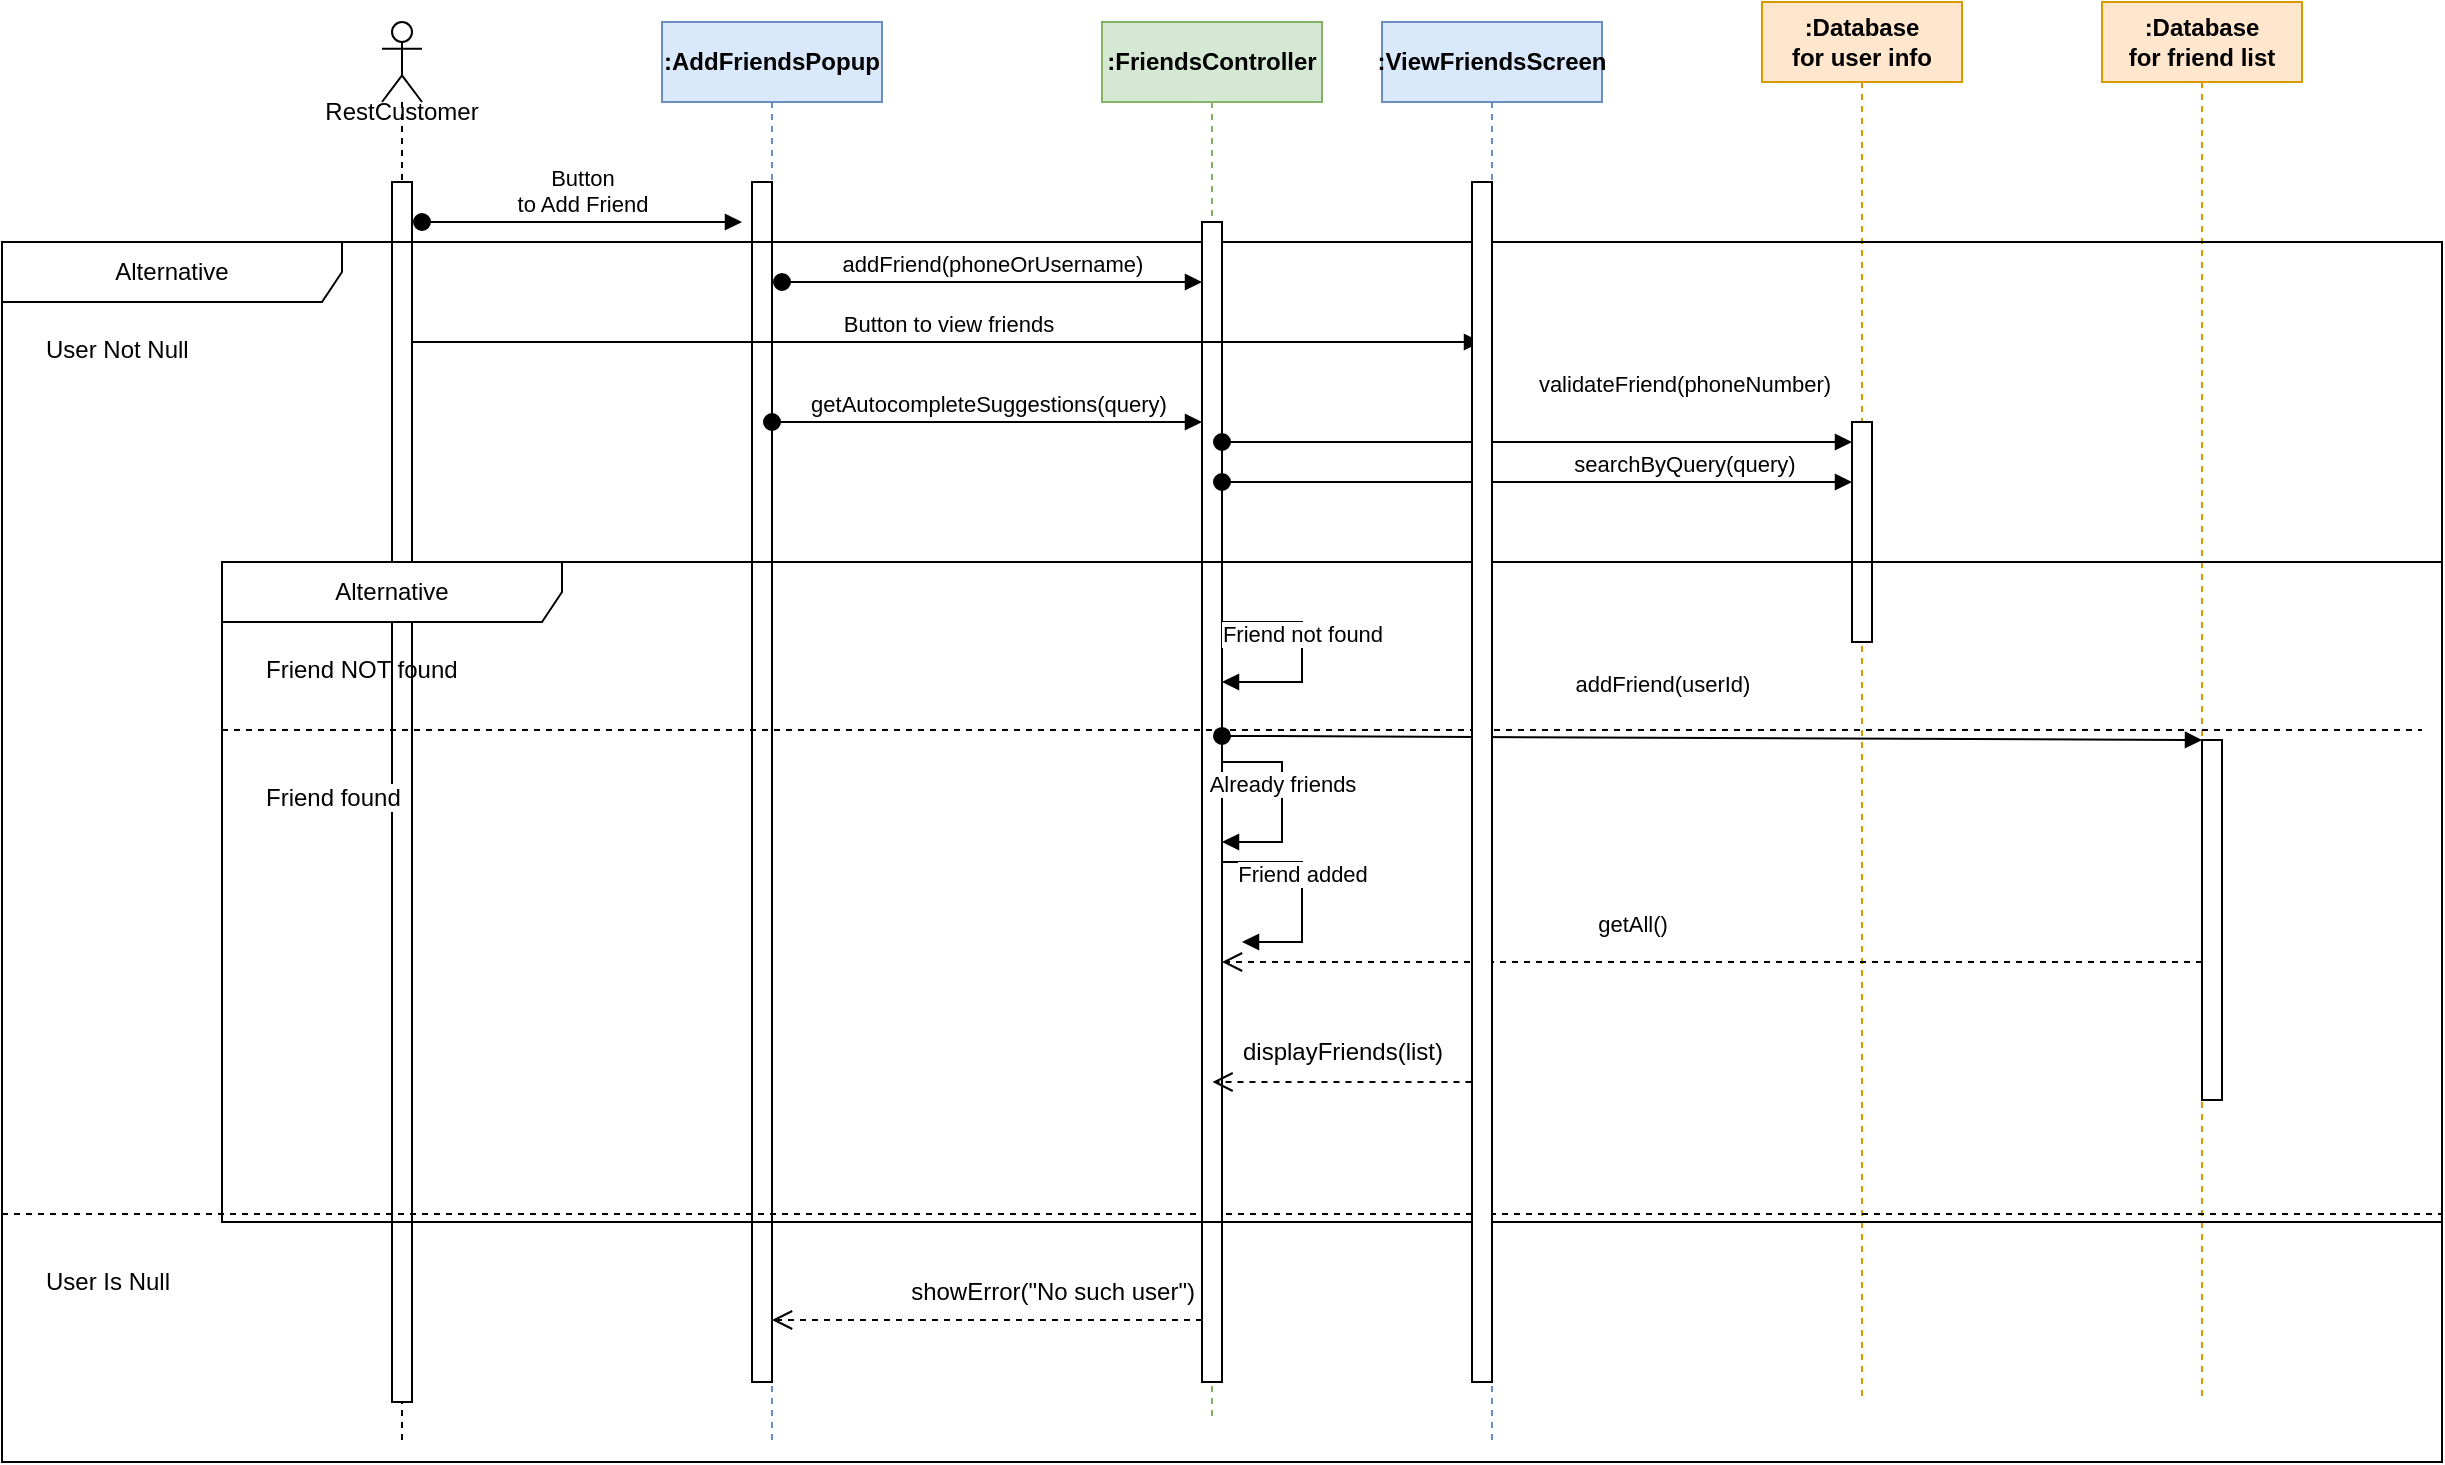 <mxfile version="26.0.16">
  <diagram name="Page-1" id="RImGOMTHiZAGcBCNmqx-">
    <mxGraphModel dx="1338" dy="820" grid="1" gridSize="10" guides="1" tooltips="1" connect="1" arrows="1" fold="1" page="1" pageScale="1" pageWidth="850" pageHeight="1100" math="0" shadow="0">
      <root>
        <mxCell id="0" />
        <mxCell id="1" parent="0" />
        <mxCell id="LMtJCbGpwyhzjIOlLMKB-1" value="&lt;strong data-end=&quot;1178&quot; data-start=&quot;1161&quot;&gt;:AddFriendsPopup&lt;/strong&gt;" style="shape=umlLifeline;perimeter=lifelinePerimeter;whiteSpace=wrap;html=1;container=1;dropTarget=0;collapsible=0;recursiveResize=0;outlineConnect=0;portConstraint=eastwest;newEdgeStyle={&quot;curved&quot;:0,&quot;rounded&quot;:0};fillColor=#dae8fc;strokeColor=#6c8ebf;" vertex="1" parent="1">
          <mxGeometry x="350" y="50" width="110" height="710" as="geometry" />
        </mxCell>
        <mxCell id="LMtJCbGpwyhzjIOlLMKB-2" value="" style="html=1;points=[[0,0,0,0,5],[0,1,0,0,-5],[1,0,0,0,5],[1,1,0,0,-5]];perimeter=orthogonalPerimeter;outlineConnect=0;targetShapes=umlLifeline;portConstraint=eastwest;newEdgeStyle={&quot;curved&quot;:0,&quot;rounded&quot;:0};" vertex="1" parent="LMtJCbGpwyhzjIOlLMKB-1">
          <mxGeometry x="45" y="80" width="10" height="600" as="geometry" />
        </mxCell>
        <mxCell id="LMtJCbGpwyhzjIOlLMKB-3" value="&lt;strong data-end=&quot;1247&quot; data-start=&quot;1226&quot;&gt;:FriendsController&lt;/strong&gt;" style="shape=umlLifeline;perimeter=lifelinePerimeter;whiteSpace=wrap;html=1;container=1;dropTarget=0;collapsible=0;recursiveResize=0;outlineConnect=0;portConstraint=eastwest;newEdgeStyle={&quot;curved&quot;:0,&quot;rounded&quot;:0};fillColor=#d5e8d4;strokeColor=#82b366;" vertex="1" parent="1">
          <mxGeometry x="570" y="50" width="110" height="700" as="geometry" />
        </mxCell>
        <mxCell id="LMtJCbGpwyhzjIOlLMKB-4" value="&lt;strong data-end=&quot;1363&quot; data-start=&quot;1348&quot;&gt;:Database&lt;/strong&gt;&lt;div&gt;&lt;strong data-end=&quot;1363&quot; data-start=&quot;1348&quot;&gt;for friend list&lt;/strong&gt;&lt;/div&gt;" style="shape=umlLifeline;perimeter=lifelinePerimeter;whiteSpace=wrap;html=1;container=1;dropTarget=0;collapsible=0;recursiveResize=0;outlineConnect=0;portConstraint=eastwest;newEdgeStyle={&quot;curved&quot;:0,&quot;rounded&quot;:0};fillColor=#ffe6cc;strokeColor=#d79b00;" vertex="1" parent="1">
          <mxGeometry x="1070" y="40" width="100" height="700" as="geometry" />
        </mxCell>
        <mxCell id="LMtJCbGpwyhzjIOlLMKB-5" value="&lt;b&gt;:Database&lt;/b&gt;&lt;div&gt;&lt;b&gt;for user info&lt;/b&gt;&lt;/div&gt;" style="shape=umlLifeline;perimeter=lifelinePerimeter;whiteSpace=wrap;html=1;container=1;dropTarget=0;collapsible=0;recursiveResize=0;outlineConnect=0;portConstraint=eastwest;newEdgeStyle={&quot;curved&quot;:0,&quot;rounded&quot;:0};fillColor=#ffe6cc;strokeColor=#d79b00;" vertex="1" parent="1">
          <mxGeometry x="900" y="40" width="100" height="700" as="geometry" />
        </mxCell>
        <mxCell id="LMtJCbGpwyhzjIOlLMKB-6" value="" style="html=1;points=[[0,0,0,0,5],[0,1,0,0,-5],[1,0,0,0,5],[1,1,0,0,-5]];perimeter=orthogonalPerimeter;outlineConnect=0;targetShapes=umlLifeline;portConstraint=eastwest;newEdgeStyle={&quot;curved&quot;:0,&quot;rounded&quot;:0};" vertex="1" parent="LMtJCbGpwyhzjIOlLMKB-5">
          <mxGeometry x="45" y="210" width="10" height="110" as="geometry" />
        </mxCell>
        <mxCell id="LMtJCbGpwyhzjIOlLMKB-7" value="Button&lt;br&gt;to Add Friend" style="html=1;verticalAlign=bottom;startArrow=oval;startFill=1;endArrow=block;startSize=8;curved=0;rounded=0;" edge="1" parent="1">
          <mxGeometry x="0.003" width="60" relative="1" as="geometry">
            <mxPoint x="230" y="150" as="sourcePoint" />
            <mxPoint x="390" y="150" as="targetPoint" />
            <mxPoint as="offset" />
          </mxGeometry>
        </mxCell>
        <mxCell id="LMtJCbGpwyhzjIOlLMKB-8" value="addFriend(phoneOrUsername)" style="html=1;verticalAlign=bottom;startArrow=oval;startFill=1;endArrow=block;startSize=8;curved=0;rounded=0;" edge="1" parent="1">
          <mxGeometry x="0.001" width="60" relative="1" as="geometry">
            <mxPoint x="410" y="180" as="sourcePoint" />
            <mxPoint x="620" y="180" as="targetPoint" />
            <mxPoint as="offset" />
          </mxGeometry>
        </mxCell>
        <mxCell id="LMtJCbGpwyhzjIOlLMKB-9" value="addFriend(userId)" style="html=1;verticalAlign=bottom;startArrow=oval;startFill=1;endArrow=block;startSize=8;curved=0;rounded=0;" edge="1" parent="1">
          <mxGeometry y="223" width="60" relative="1" as="geometry">
            <mxPoint x="1059.447" y="468.0" as="sourcePoint" />
            <mxPoint x="1059.447" y="468.0" as="targetPoint" />
            <mxPoint x="-209" y="-78" as="offset" />
          </mxGeometry>
        </mxCell>
        <mxCell id="LMtJCbGpwyhzjIOlLMKB-10" value="getAll()" style="html=1;verticalAlign=bottom;endArrow=open;dashed=1;endSize=8;curved=0;rounded=0;" edge="1" parent="1" target="LMtJCbGpwyhzjIOlLMKB-17">
          <mxGeometry x="0.163" y="-10" relative="1" as="geometry">
            <mxPoint x="1120" y="520" as="sourcePoint" />
            <mxPoint x="620.087" y="520" as="targetPoint" />
            <mxPoint as="offset" />
            <Array as="points">
              <mxPoint x="820" y="520" />
            </Array>
          </mxGeometry>
        </mxCell>
        <mxCell id="LMtJCbGpwyhzjIOlLMKB-11" value="" style="shape=umlLifeline;perimeter=lifelinePerimeter;whiteSpace=wrap;html=1;container=1;dropTarget=0;collapsible=0;recursiveResize=0;outlineConnect=0;portConstraint=eastwest;newEdgeStyle={&quot;curved&quot;:0,&quot;rounded&quot;:0};participant=umlActor;" vertex="1" parent="1">
          <mxGeometry x="210" y="50" width="20" height="710" as="geometry" />
        </mxCell>
        <mxCell id="LMtJCbGpwyhzjIOlLMKB-12" value="" style="html=1;points=[[0,0,0,0,5],[0,1,0,0,-5],[1,0,0,0,5],[1,1,0,0,-5]];perimeter=orthogonalPerimeter;outlineConnect=0;targetShapes=umlLifeline;portConstraint=eastwest;newEdgeStyle={&quot;curved&quot;:0,&quot;rounded&quot;:0};" vertex="1" parent="LMtJCbGpwyhzjIOlLMKB-11">
          <mxGeometry x="5" y="80" width="10" height="610" as="geometry" />
        </mxCell>
        <mxCell id="LMtJCbGpwyhzjIOlLMKB-13" value="&lt;span style=&quot;text-wrap-mode: nowrap;&quot;&gt;RestCustomer&lt;/span&gt;" style="text;html=1;align=center;verticalAlign=middle;whiteSpace=wrap;rounded=0;" vertex="1" parent="1">
          <mxGeometry x="190" y="80" width="60" height="30" as="geometry" />
        </mxCell>
        <mxCell id="LMtJCbGpwyhzjIOlLMKB-14" value="Alternative" style="shape=umlFrame;whiteSpace=wrap;html=1;pointerEvents=0;recursiveResize=0;container=1;collapsible=0;width=170;" vertex="1" parent="1">
          <mxGeometry x="20" y="160" width="1220" height="610" as="geometry" />
        </mxCell>
        <mxCell id="LMtJCbGpwyhzjIOlLMKB-15" value="User Not Null" style="text;html=1;" vertex="1" parent="LMtJCbGpwyhzjIOlLMKB-14">
          <mxGeometry width="100" height="20" relative="1" as="geometry">
            <mxPoint x="20" y="40" as="offset" />
          </mxGeometry>
        </mxCell>
        <mxCell id="LMtJCbGpwyhzjIOlLMKB-16" value="User Is Null" style="line;strokeWidth=1;dashed=1;labelPosition=center;verticalLabelPosition=bottom;align=left;verticalAlign=top;spacingLeft=20;spacingTop=15;html=1;whiteSpace=wrap;" vertex="1" parent="LMtJCbGpwyhzjIOlLMKB-14">
          <mxGeometry y="481" width="1220" height="10" as="geometry" />
        </mxCell>
        <mxCell id="LMtJCbGpwyhzjIOlLMKB-17" value="" style="html=1;points=[[0,0,0,0,5],[0,1,0,0,-5],[1,0,0,0,5],[1,1,0,0,-5]];perimeter=orthogonalPerimeter;outlineConnect=0;targetShapes=umlLifeline;portConstraint=eastwest;newEdgeStyle={&quot;curved&quot;:0,&quot;rounded&quot;:0};" vertex="1" parent="LMtJCbGpwyhzjIOlLMKB-14">
          <mxGeometry x="600" y="-10" width="10" height="580" as="geometry" />
        </mxCell>
        <mxCell id="LMtJCbGpwyhzjIOlLMKB-18" value="Alternative" style="shape=umlFrame;whiteSpace=wrap;html=1;pointerEvents=0;recursiveResize=0;container=1;collapsible=0;width=170;" vertex="1" parent="LMtJCbGpwyhzjIOlLMKB-14">
          <mxGeometry x="110" y="160" width="1110" height="330" as="geometry" />
        </mxCell>
        <mxCell id="LMtJCbGpwyhzjIOlLMKB-19" value="Friend NOT found" style="text;html=1;" vertex="1" parent="LMtJCbGpwyhzjIOlLMKB-18">
          <mxGeometry width="100" height="20" relative="1" as="geometry">
            <mxPoint x="20" y="40" as="offset" />
          </mxGeometry>
        </mxCell>
        <mxCell id="LMtJCbGpwyhzjIOlLMKB-20" value="Friend found" style="line;strokeWidth=1;dashed=1;labelPosition=center;verticalLabelPosition=bottom;align=left;verticalAlign=top;spacingLeft=20;spacingTop=15;html=1;whiteSpace=wrap;" vertex="1" parent="LMtJCbGpwyhzjIOlLMKB-18">
          <mxGeometry y="79" width="1100" height="10" as="geometry" />
        </mxCell>
        <mxCell id="LMtJCbGpwyhzjIOlLMKB-21" value="displayFriends(list)" style="text;html=1;align=center;verticalAlign=middle;resizable=0;points=[];autosize=1;strokeColor=none;fillColor=none;" vertex="1" parent="LMtJCbGpwyhzjIOlLMKB-18">
          <mxGeometry x="500" y="230" width="120" height="30" as="geometry" />
        </mxCell>
        <mxCell id="LMtJCbGpwyhzjIOlLMKB-22" value="" style="html=1;points=[[0,0,0,0,5],[0,1,0,0,-5],[1,0,0,0,5],[1,1,0,0,-5]];perimeter=orthogonalPerimeter;outlineConnect=0;targetShapes=umlLifeline;portConstraint=eastwest;newEdgeStyle={&quot;curved&quot;:0,&quot;rounded&quot;:0};" vertex="1" parent="LMtJCbGpwyhzjIOlLMKB-18">
          <mxGeometry x="990" y="89" width="10" height="180" as="geometry" />
        </mxCell>
        <mxCell id="LMtJCbGpwyhzjIOlLMKB-23" value="" style="html=1;verticalAlign=bottom;endArrow=open;dashed=1;endSize=8;curved=0;rounded=0;" edge="1" parent="LMtJCbGpwyhzjIOlLMKB-18">
          <mxGeometry relative="1" as="geometry">
            <mxPoint x="624.75" y="260" as="sourcePoint" />
            <mxPoint x="495.25" y="260" as="targetPoint" />
          </mxGeometry>
        </mxCell>
        <mxCell id="LMtJCbGpwyhzjIOlLMKB-24" value="Friend not found" style="html=1;verticalAlign=bottom;endArrow=block;curved=0;rounded=0;" edge="1" parent="LMtJCbGpwyhzjIOlLMKB-18" target="LMtJCbGpwyhzjIOlLMKB-17">
          <mxGeometry width="80" relative="1" as="geometry">
            <mxPoint x="500" y="30" as="sourcePoint" />
            <mxPoint x="590" y="40" as="targetPoint" />
            <Array as="points">
              <mxPoint x="540" y="30" />
              <mxPoint x="540" y="60" />
            </Array>
          </mxGeometry>
        </mxCell>
        <mxCell id="LMtJCbGpwyhzjIOlLMKB-25" value="Friend added" style="html=1;verticalAlign=bottom;endArrow=block;curved=0;rounded=0;elbow=vertical;" edge="1" parent="LMtJCbGpwyhzjIOlLMKB-18">
          <mxGeometry width="80" relative="1" as="geometry">
            <mxPoint x="500" y="150" as="sourcePoint" />
            <mxPoint x="510" y="190" as="targetPoint" />
            <Array as="points">
              <mxPoint x="540" y="150" />
              <mxPoint x="540" y="190" />
            </Array>
          </mxGeometry>
        </mxCell>
        <mxCell id="LMtJCbGpwyhzjIOlLMKB-26" value="" style="html=1;verticalAlign=bottom;endArrow=open;dashed=1;endSize=8;curved=0;rounded=0;" edge="1" parent="LMtJCbGpwyhzjIOlLMKB-14" target="LMtJCbGpwyhzjIOlLMKB-2">
          <mxGeometry x="0.0" relative="1" as="geometry">
            <mxPoint x="600" y="539" as="sourcePoint" />
            <mxPoint x="400" y="539" as="targetPoint" />
            <mxPoint as="offset" />
          </mxGeometry>
        </mxCell>
        <mxCell id="LMtJCbGpwyhzjIOlLMKB-27" value="showError(&quot;No such user&quot;)" style="text;html=1;align=center;verticalAlign=middle;resizable=0;points=[];autosize=1;strokeColor=none;fillColor=none;" vertex="1" parent="LMtJCbGpwyhzjIOlLMKB-14">
          <mxGeometry x="440" y="510" width="170" height="30" as="geometry" />
        </mxCell>
        <mxCell id="LMtJCbGpwyhzjIOlLMKB-28" value="" style="html=1;verticalAlign=bottom;startArrow=oval;startFill=1;endArrow=block;startSize=8;curved=0;rounded=0;exitX=1;exitY=0.443;exitDx=0;exitDy=0;exitPerimeter=0;" edge="1" parent="LMtJCbGpwyhzjIOlLMKB-14" source="LMtJCbGpwyhzjIOlLMKB-17" target="LMtJCbGpwyhzjIOlLMKB-22">
          <mxGeometry width="60" relative="1" as="geometry">
            <mxPoint x="620" y="247" as="sourcePoint" />
            <mxPoint x="1020" y="247" as="targetPoint" />
          </mxGeometry>
        </mxCell>
        <mxCell id="LMtJCbGpwyhzjIOlLMKB-29" value="validateFriend(phoneNumber)" style="html=1;verticalAlign=bottom;startArrow=oval;startFill=1;endArrow=block;startSize=8;curved=0;rounded=0;" edge="1" parent="LMtJCbGpwyhzjIOlLMKB-14">
          <mxGeometry x="0.46" y="20" width="60" relative="1" as="geometry">
            <mxPoint x="610" y="100" as="sourcePoint" />
            <mxPoint x="925" y="100" as="targetPoint" />
            <mxPoint x="1" as="offset" />
          </mxGeometry>
        </mxCell>
        <mxCell id="LMtJCbGpwyhzjIOlLMKB-30" value="Button to view friends" style="html=1;verticalAlign=bottom;endArrow=block;curved=0;rounded=0;" edge="1" parent="LMtJCbGpwyhzjIOlLMKB-14">
          <mxGeometry width="80" relative="1" as="geometry">
            <mxPoint x="205" y="50" as="sourcePoint" />
            <mxPoint x="739.5" y="50" as="targetPoint" />
          </mxGeometry>
        </mxCell>
        <mxCell id="LMtJCbGpwyhzjIOlLMKB-31" value="searchByQuery(query)" style="html=1;verticalAlign=bottom;startArrow=oval;startFill=1;endArrow=block;startSize=8;curved=0;rounded=0;" edge="1" parent="LMtJCbGpwyhzjIOlLMKB-14">
          <mxGeometry x="0.46" width="60" relative="1" as="geometry">
            <mxPoint x="610" y="120" as="sourcePoint" />
            <mxPoint x="925" y="120" as="targetPoint" />
            <mxPoint x="1" as="offset" />
          </mxGeometry>
        </mxCell>
        <mxCell id="LMtJCbGpwyhzjIOlLMKB-32" value="Already friends" style="html=1;verticalAlign=bottom;endArrow=block;curved=0;rounded=0;elbow=vertical;" edge="1" parent="LMtJCbGpwyhzjIOlLMKB-14" source="LMtJCbGpwyhzjIOlLMKB-17" target="LMtJCbGpwyhzjIOlLMKB-17">
          <mxGeometry width="80" relative="1" as="geometry">
            <mxPoint x="625" y="290" as="sourcePoint" />
            <mxPoint x="705" y="290" as="targetPoint" />
            <Array as="points">
              <mxPoint x="640" y="300" />
            </Array>
          </mxGeometry>
        </mxCell>
        <mxCell id="LMtJCbGpwyhzjIOlLMKB-33" value="&lt;strong data-end=&quot;1178&quot; data-start=&quot;1161&quot;&gt;:ViewFriendsScreen&lt;/strong&gt;" style="shape=umlLifeline;perimeter=lifelinePerimeter;whiteSpace=wrap;html=1;container=1;dropTarget=0;collapsible=0;recursiveResize=0;outlineConnect=0;portConstraint=eastwest;newEdgeStyle={&quot;curved&quot;:0,&quot;rounded&quot;:0};fillColor=#dae8fc;strokeColor=#6c8ebf;" vertex="1" parent="1">
          <mxGeometry x="710" y="50" width="110" height="710" as="geometry" />
        </mxCell>
        <mxCell id="LMtJCbGpwyhzjIOlLMKB-34" value="" style="html=1;points=[[0,0,0,0,5],[0,1,0,0,-5],[1,0,0,0,5],[1,1,0,0,-5]];perimeter=orthogonalPerimeter;outlineConnect=0;targetShapes=umlLifeline;portConstraint=eastwest;newEdgeStyle={&quot;curved&quot;:0,&quot;rounded&quot;:0};" vertex="1" parent="LMtJCbGpwyhzjIOlLMKB-33">
          <mxGeometry x="45" y="80" width="10" height="600" as="geometry" />
        </mxCell>
        <mxCell id="LMtJCbGpwyhzjIOlLMKB-35" value="getAutocompleteSuggestions(query)" style="html=1;verticalAlign=bottom;startArrow=oval;startFill=1;endArrow=block;startSize=8;curved=0;rounded=0;" edge="1" parent="1" source="LMtJCbGpwyhzjIOlLMKB-2" target="LMtJCbGpwyhzjIOlLMKB-17">
          <mxGeometry width="60" relative="1" as="geometry">
            <mxPoint x="410" y="240" as="sourcePoint" />
            <mxPoint x="470" y="250" as="targetPoint" />
            <Array as="points">
              <mxPoint x="500" y="250" />
            </Array>
          </mxGeometry>
        </mxCell>
      </root>
    </mxGraphModel>
  </diagram>
</mxfile>
